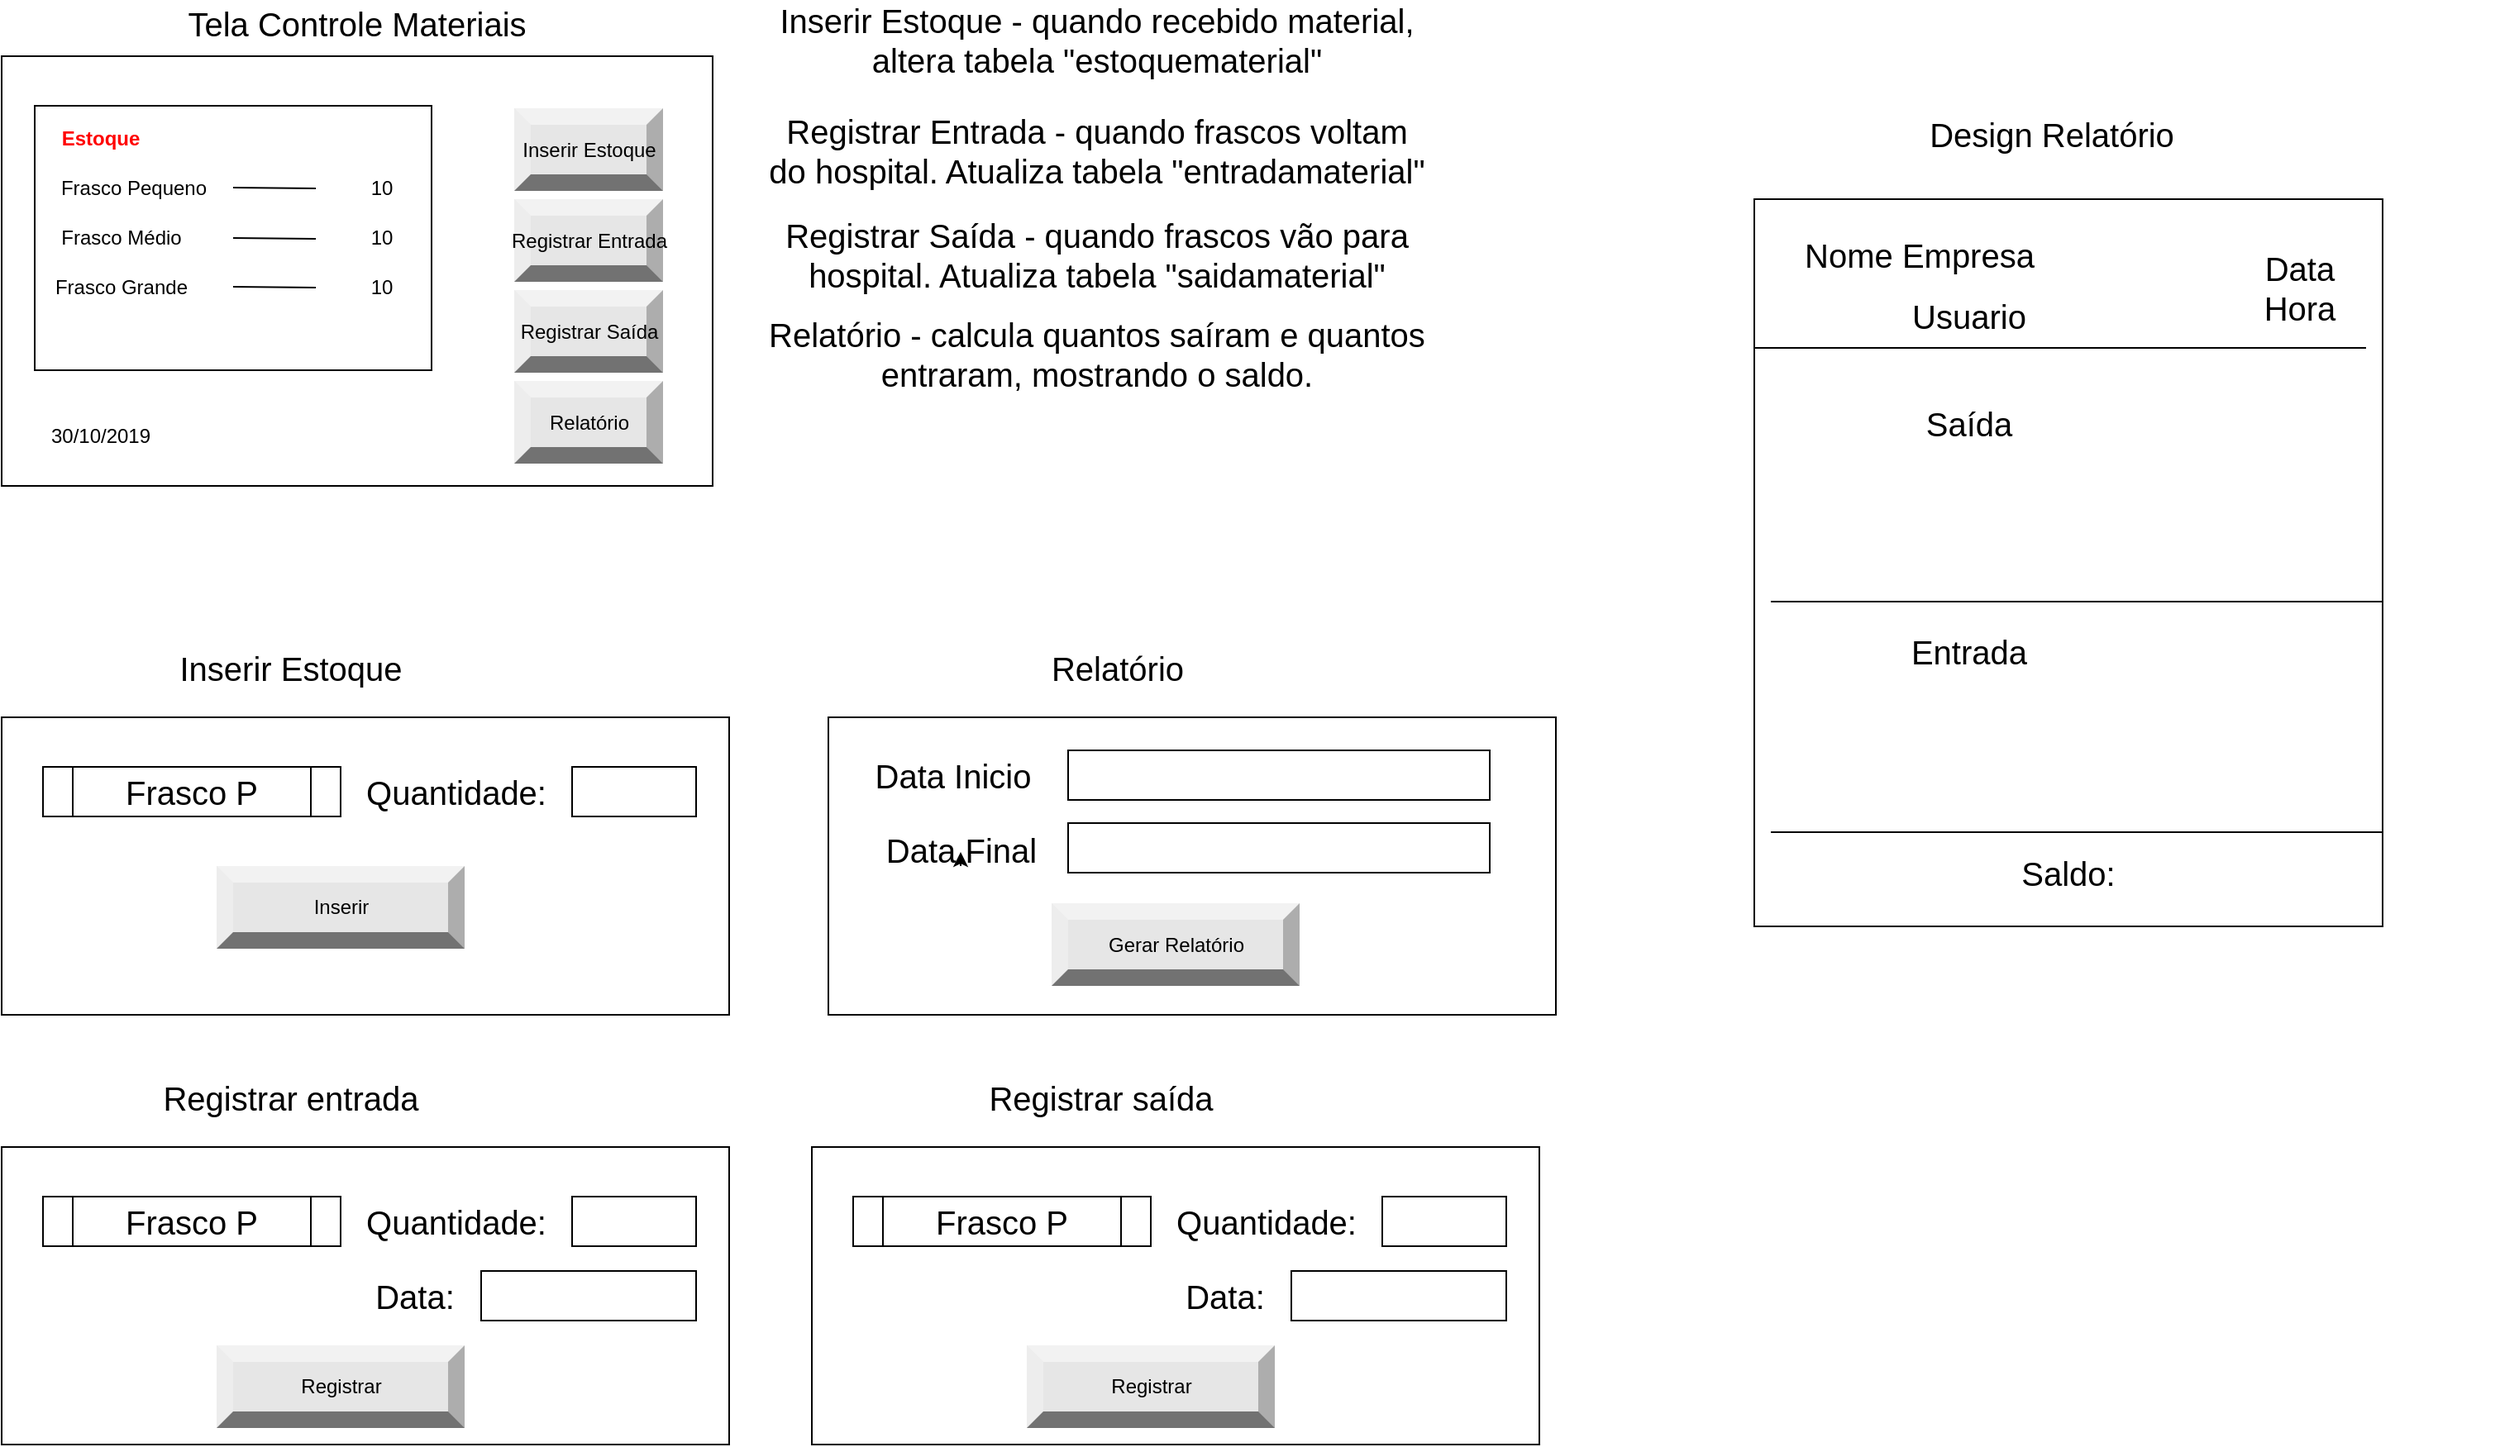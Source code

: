 <mxfile version="12.1.9" type="device" pages="1"><diagram id="JYe90FSC-0I98nobE1Py" name="Page-1"><mxGraphModel dx="1005" dy="551" grid="1" gridSize="10" guides="1" tooltips="1" connect="1" arrows="1" fold="1" page="1" pageScale="1" pageWidth="827" pageHeight="1169" math="0" shadow="0"><root><mxCell id="0"/><mxCell id="1" parent="0"/><mxCell id="HyiyVjUHQcgt6QSqqOqT-1" value="" style="rounded=0;whiteSpace=wrap;html=1;" vertex="1" parent="1"><mxGeometry x="20" y="70" width="430" height="260" as="geometry"/></mxCell><mxCell id="HyiyVjUHQcgt6QSqqOqT-2" value="Tela Controle Materiais" style="text;html=1;strokeColor=none;fillColor=none;align=center;verticalAlign=middle;whiteSpace=wrap;rounded=0;fontSize=20;" vertex="1" parent="1"><mxGeometry x="115" y="40" width="240" height="20" as="geometry"/></mxCell><mxCell id="HyiyVjUHQcgt6QSqqOqT-3" value="" style="rounded=0;whiteSpace=wrap;html=1;" vertex="1" parent="1"><mxGeometry x="40" y="100" width="240" height="160" as="geometry"/></mxCell><mxCell id="HyiyVjUHQcgt6QSqqOqT-4" value="&lt;font color=&quot;#ff0000&quot;&gt;&lt;b&gt;Estoque&lt;/b&gt;&lt;/font&gt;" style="text;html=1;strokeColor=none;fillColor=none;align=center;verticalAlign=middle;whiteSpace=wrap;rounded=0;" vertex="1" parent="1"><mxGeometry x="60" y="110" width="40" height="20" as="geometry"/></mxCell><mxCell id="HyiyVjUHQcgt6QSqqOqT-5" value="Frasco&amp;nbsp;Pequeno" style="text;html=1;strokeColor=none;fillColor=none;align=center;verticalAlign=middle;whiteSpace=wrap;rounded=0;" vertex="1" parent="1"><mxGeometry x="75" y="140" width="50" height="20" as="geometry"/></mxCell><mxCell id="HyiyVjUHQcgt6QSqqOqT-7" value="Frasco Médio" style="text;html=1;strokeColor=none;fillColor=none;align=center;verticalAlign=middle;whiteSpace=wrap;rounded=0;" vertex="1" parent="1"><mxGeometry x="50" y="170" width="85" height="20" as="geometry"/></mxCell><mxCell id="HyiyVjUHQcgt6QSqqOqT-8" value="Frasco Grande" style="text;html=1;strokeColor=none;fillColor=none;align=center;verticalAlign=middle;whiteSpace=wrap;rounded=0;" vertex="1" parent="1"><mxGeometry x="50" y="200" width="85" height="20" as="geometry"/></mxCell><mxCell id="HyiyVjUHQcgt6QSqqOqT-9" value="" style="endArrow=none;html=1;" edge="1" parent="1"><mxGeometry width="50" height="50" relative="1" as="geometry"><mxPoint x="160" y="149.5" as="sourcePoint"/><mxPoint x="210" y="150" as="targetPoint"/></mxGeometry></mxCell><mxCell id="HyiyVjUHQcgt6QSqqOqT-10" value="" style="endArrow=none;html=1;" edge="1" parent="1"><mxGeometry width="50" height="50" relative="1" as="geometry"><mxPoint x="160" y="180" as="sourcePoint"/><mxPoint x="210" y="180.5" as="targetPoint"/></mxGeometry></mxCell><mxCell id="HyiyVjUHQcgt6QSqqOqT-11" value="" style="endArrow=none;html=1;" edge="1" parent="1"><mxGeometry width="50" height="50" relative="1" as="geometry"><mxPoint x="160" y="209.5" as="sourcePoint"/><mxPoint x="210" y="210.0" as="targetPoint"/></mxGeometry></mxCell><mxCell id="HyiyVjUHQcgt6QSqqOqT-12" value="10" style="text;html=1;strokeColor=none;fillColor=none;align=center;verticalAlign=middle;whiteSpace=wrap;rounded=0;" vertex="1" parent="1"><mxGeometry x="230" y="200" width="40" height="20" as="geometry"/></mxCell><mxCell id="HyiyVjUHQcgt6QSqqOqT-13" value="10" style="text;html=1;strokeColor=none;fillColor=none;align=center;verticalAlign=middle;whiteSpace=wrap;rounded=0;" vertex="1" parent="1"><mxGeometry x="230" y="170" width="40" height="20" as="geometry"/></mxCell><mxCell id="HyiyVjUHQcgt6QSqqOqT-14" value="10" style="text;html=1;strokeColor=none;fillColor=none;align=center;verticalAlign=middle;whiteSpace=wrap;rounded=0;" vertex="1" parent="1"><mxGeometry x="230" y="140" width="40" height="20" as="geometry"/></mxCell><mxCell id="HyiyVjUHQcgt6QSqqOqT-16" value="30/10/2019" style="text;html=1;strokeColor=none;fillColor=none;align=center;verticalAlign=middle;whiteSpace=wrap;rounded=0;" vertex="1" parent="1"><mxGeometry x="60" y="290" width="40" height="20" as="geometry"/></mxCell><mxCell id="HyiyVjUHQcgt6QSqqOqT-17" value="Inserir Estoque" style="labelPosition=center;verticalLabelPosition=middle;align=center;html=1;shape=mxgraph.basic.shaded_button;dx=10;fillColor=#E6E6E6;strokeColor=none;" vertex="1" parent="1"><mxGeometry x="330" y="101.5" width="90" height="50" as="geometry"/></mxCell><mxCell id="HyiyVjUHQcgt6QSqqOqT-18" value="Registrar Entrada" style="labelPosition=center;verticalLabelPosition=middle;align=center;html=1;shape=mxgraph.basic.shaded_button;dx=10;fillColor=#E6E6E6;strokeColor=none;" vertex="1" parent="1"><mxGeometry x="330" y="156.5" width="90" height="50" as="geometry"/></mxCell><mxCell id="HyiyVjUHQcgt6QSqqOqT-19" value="Registrar Saída" style="labelPosition=center;verticalLabelPosition=middle;align=center;html=1;shape=mxgraph.basic.shaded_button;dx=10;fillColor=#E6E6E6;strokeColor=none;" vertex="1" parent="1"><mxGeometry x="330" y="211.5" width="90" height="50" as="geometry"/></mxCell><mxCell id="HyiyVjUHQcgt6QSqqOqT-20" value="Relatório" style="labelPosition=center;verticalLabelPosition=middle;align=center;html=1;shape=mxgraph.basic.shaded_button;dx=10;fillColor=#E6E6E6;strokeColor=none;" vertex="1" parent="1"><mxGeometry x="330" y="266.5" width="90" height="50" as="geometry"/></mxCell><mxCell id="HyiyVjUHQcgt6QSqqOqT-21" value="Inserir Estoque - quando recebido material, altera tabela &quot;estoquematerial&quot;" style="text;html=1;strokeColor=none;fillColor=none;align=center;verticalAlign=middle;whiteSpace=wrap;rounded=0;fontSize=20;" vertex="1" parent="1"><mxGeometry x="480" y="50" width="405" height="20" as="geometry"/></mxCell><mxCell id="HyiyVjUHQcgt6QSqqOqT-22" value="Registrar Entrada - quando frascos voltam do hospital. Atualiza tabela &quot;entradamaterial&quot;" style="text;html=1;strokeColor=none;fillColor=none;align=center;verticalAlign=middle;whiteSpace=wrap;rounded=0;fontSize=20;" vertex="1" parent="1"><mxGeometry x="480" y="116.5" width="405" height="20" as="geometry"/></mxCell><mxCell id="HyiyVjUHQcgt6QSqqOqT-23" value="Registrar Saída - quando frascos vão para hospital. Atualiza tabela &quot;saidamaterial&quot;" style="text;html=1;strokeColor=none;fillColor=none;align=center;verticalAlign=middle;whiteSpace=wrap;rounded=0;fontSize=20;" vertex="1" parent="1"><mxGeometry x="480" y="180" width="405" height="20" as="geometry"/></mxCell><mxCell id="HyiyVjUHQcgt6QSqqOqT-24" value="Relatório - calcula quantos saíram e quantos entraram, mostrando o saldo." style="text;html=1;strokeColor=none;fillColor=none;align=center;verticalAlign=middle;whiteSpace=wrap;rounded=0;fontSize=20;" vertex="1" parent="1"><mxGeometry x="480" y="240" width="405" height="20" as="geometry"/></mxCell><mxCell id="HyiyVjUHQcgt6QSqqOqT-25" value="Inserir Estoque" style="text;html=1;strokeColor=none;fillColor=none;align=center;verticalAlign=middle;whiteSpace=wrap;rounded=0;fontSize=20;" vertex="1" parent="1"><mxGeometry x="75" y="430" width="240" height="20" as="geometry"/></mxCell><mxCell id="HyiyVjUHQcgt6QSqqOqT-26" value="" style="rounded=0;whiteSpace=wrap;html=1;fontSize=20;" vertex="1" parent="1"><mxGeometry x="20" y="470" width="440" height="180" as="geometry"/></mxCell><mxCell id="HyiyVjUHQcgt6QSqqOqT-30" value="Frasco P" style="shape=process;whiteSpace=wrap;html=1;backgroundOutline=1;fontSize=20;" vertex="1" parent="1"><mxGeometry x="45" y="500" width="180" height="30" as="geometry"/></mxCell><mxCell id="HyiyVjUHQcgt6QSqqOqT-31" value="Quantidade:" style="text;html=1;strokeColor=none;fillColor=none;align=center;verticalAlign=middle;whiteSpace=wrap;rounded=0;fontSize=20;" vertex="1" parent="1"><mxGeometry x="275" y="505" width="40" height="20" as="geometry"/></mxCell><mxCell id="HyiyVjUHQcgt6QSqqOqT-33" value="" style="rounded=0;whiteSpace=wrap;html=1;fontSize=20;" vertex="1" parent="1"><mxGeometry x="365" y="500" width="75" height="30" as="geometry"/></mxCell><mxCell id="HyiyVjUHQcgt6QSqqOqT-34" value="Inserir" style="labelPosition=center;verticalLabelPosition=middle;align=center;html=1;shape=mxgraph.basic.shaded_button;dx=10;fillColor=#E6E6E6;strokeColor=none;" vertex="1" parent="1"><mxGeometry x="150" y="560" width="150" height="50" as="geometry"/></mxCell><mxCell id="HyiyVjUHQcgt6QSqqOqT-35" value="Registrar entrada" style="text;html=1;strokeColor=none;fillColor=none;align=center;verticalAlign=middle;whiteSpace=wrap;rounded=0;fontSize=20;" vertex="1" parent="1"><mxGeometry x="75" y="690" width="240" height="20" as="geometry"/></mxCell><mxCell id="HyiyVjUHQcgt6QSqqOqT-36" value="" style="rounded=0;whiteSpace=wrap;html=1;fontSize=20;" vertex="1" parent="1"><mxGeometry x="20" y="730" width="440" height="180" as="geometry"/></mxCell><mxCell id="HyiyVjUHQcgt6QSqqOqT-37" value="Frasco P" style="shape=process;whiteSpace=wrap;html=1;backgroundOutline=1;fontSize=20;" vertex="1" parent="1"><mxGeometry x="45" y="760" width="180" height="30" as="geometry"/></mxCell><mxCell id="HyiyVjUHQcgt6QSqqOqT-38" value="Quantidade:" style="text;html=1;strokeColor=none;fillColor=none;align=center;verticalAlign=middle;whiteSpace=wrap;rounded=0;fontSize=20;" vertex="1" parent="1"><mxGeometry x="275" y="765" width="40" height="20" as="geometry"/></mxCell><mxCell id="HyiyVjUHQcgt6QSqqOqT-39" value="" style="rounded=0;whiteSpace=wrap;html=1;fontSize=20;" vertex="1" parent="1"><mxGeometry x="365" y="760" width="75" height="30" as="geometry"/></mxCell><mxCell id="HyiyVjUHQcgt6QSqqOqT-40" value="Registrar" style="labelPosition=center;verticalLabelPosition=middle;align=center;html=1;shape=mxgraph.basic.shaded_button;dx=10;fillColor=#E6E6E6;strokeColor=none;" vertex="1" parent="1"><mxGeometry x="150" y="850" width="150" height="50" as="geometry"/></mxCell><mxCell id="HyiyVjUHQcgt6QSqqOqT-41" value="Data:" style="text;html=1;strokeColor=none;fillColor=none;align=center;verticalAlign=middle;whiteSpace=wrap;rounded=0;fontSize=20;" vertex="1" parent="1"><mxGeometry x="250" y="810" width="40" height="20" as="geometry"/></mxCell><mxCell id="HyiyVjUHQcgt6QSqqOqT-42" value="" style="rounded=0;whiteSpace=wrap;html=1;fontSize=20;" vertex="1" parent="1"><mxGeometry x="310" y="805" width="130" height="30" as="geometry"/></mxCell><mxCell id="HyiyVjUHQcgt6QSqqOqT-43" value="Registrar saída" style="text;html=1;strokeColor=none;fillColor=none;align=center;verticalAlign=middle;whiteSpace=wrap;rounded=0;fontSize=20;" vertex="1" parent="1"><mxGeometry x="565" y="690" width="240" height="20" as="geometry"/></mxCell><mxCell id="HyiyVjUHQcgt6QSqqOqT-44" value="" style="rounded=0;whiteSpace=wrap;html=1;fontSize=20;" vertex="1" parent="1"><mxGeometry x="510" y="730" width="440" height="180" as="geometry"/></mxCell><mxCell id="HyiyVjUHQcgt6QSqqOqT-45" value="Frasco P" style="shape=process;whiteSpace=wrap;html=1;backgroundOutline=1;fontSize=20;" vertex="1" parent="1"><mxGeometry x="535" y="760" width="180" height="30" as="geometry"/></mxCell><mxCell id="HyiyVjUHQcgt6QSqqOqT-46" value="Quantidade:" style="text;html=1;strokeColor=none;fillColor=none;align=center;verticalAlign=middle;whiteSpace=wrap;rounded=0;fontSize=20;" vertex="1" parent="1"><mxGeometry x="765" y="765" width="40" height="20" as="geometry"/></mxCell><mxCell id="HyiyVjUHQcgt6QSqqOqT-47" value="" style="rounded=0;whiteSpace=wrap;html=1;fontSize=20;" vertex="1" parent="1"><mxGeometry x="855" y="760" width="75" height="30" as="geometry"/></mxCell><mxCell id="HyiyVjUHQcgt6QSqqOqT-48" value="Registrar" style="labelPosition=center;verticalLabelPosition=middle;align=center;html=1;shape=mxgraph.basic.shaded_button;dx=10;fillColor=#E6E6E6;strokeColor=none;" vertex="1" parent="1"><mxGeometry x="640" y="850" width="150" height="50" as="geometry"/></mxCell><mxCell id="HyiyVjUHQcgt6QSqqOqT-49" value="Data:" style="text;html=1;strokeColor=none;fillColor=none;align=center;verticalAlign=middle;whiteSpace=wrap;rounded=0;fontSize=20;" vertex="1" parent="1"><mxGeometry x="740" y="810" width="40" height="20" as="geometry"/></mxCell><mxCell id="HyiyVjUHQcgt6QSqqOqT-50" value="" style="rounded=0;whiteSpace=wrap;html=1;fontSize=20;" vertex="1" parent="1"><mxGeometry x="800" y="805" width="130" height="30" as="geometry"/></mxCell><mxCell id="HyiyVjUHQcgt6QSqqOqT-51" value="Relatório" style="text;html=1;strokeColor=none;fillColor=none;align=center;verticalAlign=middle;whiteSpace=wrap;rounded=0;fontSize=20;" vertex="1" parent="1"><mxGeometry x="575" y="430" width="240" height="20" as="geometry"/></mxCell><mxCell id="HyiyVjUHQcgt6QSqqOqT-52" value="" style="rounded=0;whiteSpace=wrap;html=1;fontSize=20;" vertex="1" parent="1"><mxGeometry x="520" y="470" width="440" height="180" as="geometry"/></mxCell><mxCell id="HyiyVjUHQcgt6QSqqOqT-54" value="Data Inicio" style="text;html=1;strokeColor=none;fillColor=none;align=center;verticalAlign=middle;whiteSpace=wrap;rounded=0;fontSize=20;" vertex="1" parent="1"><mxGeometry x="542.5" y="495" width="105" height="20" as="geometry"/></mxCell><mxCell id="HyiyVjUHQcgt6QSqqOqT-55" value="" style="rounded=0;whiteSpace=wrap;html=1;fontSize=20;" vertex="1" parent="1"><mxGeometry x="665" y="490" width="255" height="30" as="geometry"/></mxCell><mxCell id="HyiyVjUHQcgt6QSqqOqT-56" value="Gerar Relatório" style="labelPosition=center;verticalLabelPosition=middle;align=center;html=1;shape=mxgraph.basic.shaded_button;dx=10;fillColor=#E6E6E6;strokeColor=none;" vertex="1" parent="1"><mxGeometry x="655" y="582.5" width="150" height="50" as="geometry"/></mxCell><mxCell id="HyiyVjUHQcgt6QSqqOqT-57" value="Data Final" style="text;html=1;strokeColor=none;fillColor=none;align=center;verticalAlign=middle;whiteSpace=wrap;rounded=0;fontSize=20;" vertex="1" parent="1"><mxGeometry x="552.5" y="540" width="95" height="20" as="geometry"/></mxCell><mxCell id="HyiyVjUHQcgt6QSqqOqT-58" value="" style="rounded=0;whiteSpace=wrap;html=1;fontSize=20;" vertex="1" parent="1"><mxGeometry x="665" y="534" width="255" height="30" as="geometry"/></mxCell><mxCell id="HyiyVjUHQcgt6QSqqOqT-59" style="edgeStyle=orthogonalEdgeStyle;rounded=0;orthogonalLoop=1;jettySize=auto;html=1;exitX=0.5;exitY=1;exitDx=0;exitDy=0;entryX=0.5;entryY=0.576;entryDx=0;entryDy=0;entryPerimeter=0;fontSize=20;" edge="1" parent="1" source="HyiyVjUHQcgt6QSqqOqT-57" target="HyiyVjUHQcgt6QSqqOqT-57"><mxGeometry relative="1" as="geometry"/></mxCell><mxCell id="HyiyVjUHQcgt6QSqqOqT-60" value="Design Relatório" style="text;html=1;strokeColor=none;fillColor=none;align=center;verticalAlign=middle;whiteSpace=wrap;rounded=0;fontSize=20;" vertex="1" parent="1"><mxGeometry x="1140" y="106.5" width="240" height="20" as="geometry"/></mxCell><mxCell id="HyiyVjUHQcgt6QSqqOqT-61" value="" style="rounded=0;whiteSpace=wrap;html=1;fontSize=20;" vertex="1" parent="1"><mxGeometry x="1080" y="156.5" width="380" height="440" as="geometry"/></mxCell><mxCell id="HyiyVjUHQcgt6QSqqOqT-62" value="Nome Empresa" style="text;html=1;strokeColor=none;fillColor=none;align=center;verticalAlign=middle;whiteSpace=wrap;rounded=0;fontSize=20;" vertex="1" parent="1"><mxGeometry x="1060" y="180" width="240" height="20" as="geometry"/></mxCell><mxCell id="HyiyVjUHQcgt6QSqqOqT-63" value="Usuario" style="text;html=1;strokeColor=none;fillColor=none;align=center;verticalAlign=middle;whiteSpace=wrap;rounded=0;fontSize=20;" vertex="1" parent="1"><mxGeometry x="1090" y="216.5" width="240" height="20" as="geometry"/></mxCell><mxCell id="HyiyVjUHQcgt6QSqqOqT-64" value="Data&lt;br&gt;Hora" style="text;html=1;strokeColor=none;fillColor=none;align=center;verticalAlign=middle;whiteSpace=wrap;rounded=0;fontSize=20;" vertex="1" parent="1"><mxGeometry x="1290" y="200" width="240" height="20" as="geometry"/></mxCell><mxCell id="HyiyVjUHQcgt6QSqqOqT-68" value="" style="endArrow=none;html=1;fontSize=20;" edge="1" parent="1"><mxGeometry width="50" height="50" relative="1" as="geometry"><mxPoint x="1080" y="246.5" as="sourcePoint"/><mxPoint x="1450" y="246.5" as="targetPoint"/></mxGeometry></mxCell><mxCell id="HyiyVjUHQcgt6QSqqOqT-69" value="Saída" style="text;html=1;strokeColor=none;fillColor=none;align=center;verticalAlign=middle;whiteSpace=wrap;rounded=0;fontSize=20;" vertex="1" parent="1"><mxGeometry x="1090" y="281.5" width="240" height="20" as="geometry"/></mxCell><mxCell id="HyiyVjUHQcgt6QSqqOqT-70" value="Entrada" style="text;html=1;strokeColor=none;fillColor=none;align=center;verticalAlign=middle;whiteSpace=wrap;rounded=0;fontSize=20;" vertex="1" parent="1"><mxGeometry x="1090" y="420" width="240" height="20" as="geometry"/></mxCell><mxCell id="HyiyVjUHQcgt6QSqqOqT-71" value="Saldo:" style="text;html=1;strokeColor=none;fillColor=none;align=center;verticalAlign=middle;whiteSpace=wrap;rounded=0;fontSize=20;" vertex="1" parent="1"><mxGeometry x="1150" y="554" width="240" height="20" as="geometry"/></mxCell><mxCell id="HyiyVjUHQcgt6QSqqOqT-72" value="" style="endArrow=none;html=1;fontSize=20;" edge="1" parent="1"><mxGeometry width="50" height="50" relative="1" as="geometry"><mxPoint x="1090" y="400" as="sourcePoint"/><mxPoint x="1460" y="400" as="targetPoint"/></mxGeometry></mxCell><mxCell id="HyiyVjUHQcgt6QSqqOqT-73" value="" style="endArrow=none;html=1;fontSize=20;" edge="1" parent="1"><mxGeometry width="50" height="50" relative="1" as="geometry"><mxPoint x="1090" y="539.5" as="sourcePoint"/><mxPoint x="1460" y="539.5" as="targetPoint"/></mxGeometry></mxCell></root></mxGraphModel></diagram></mxfile>